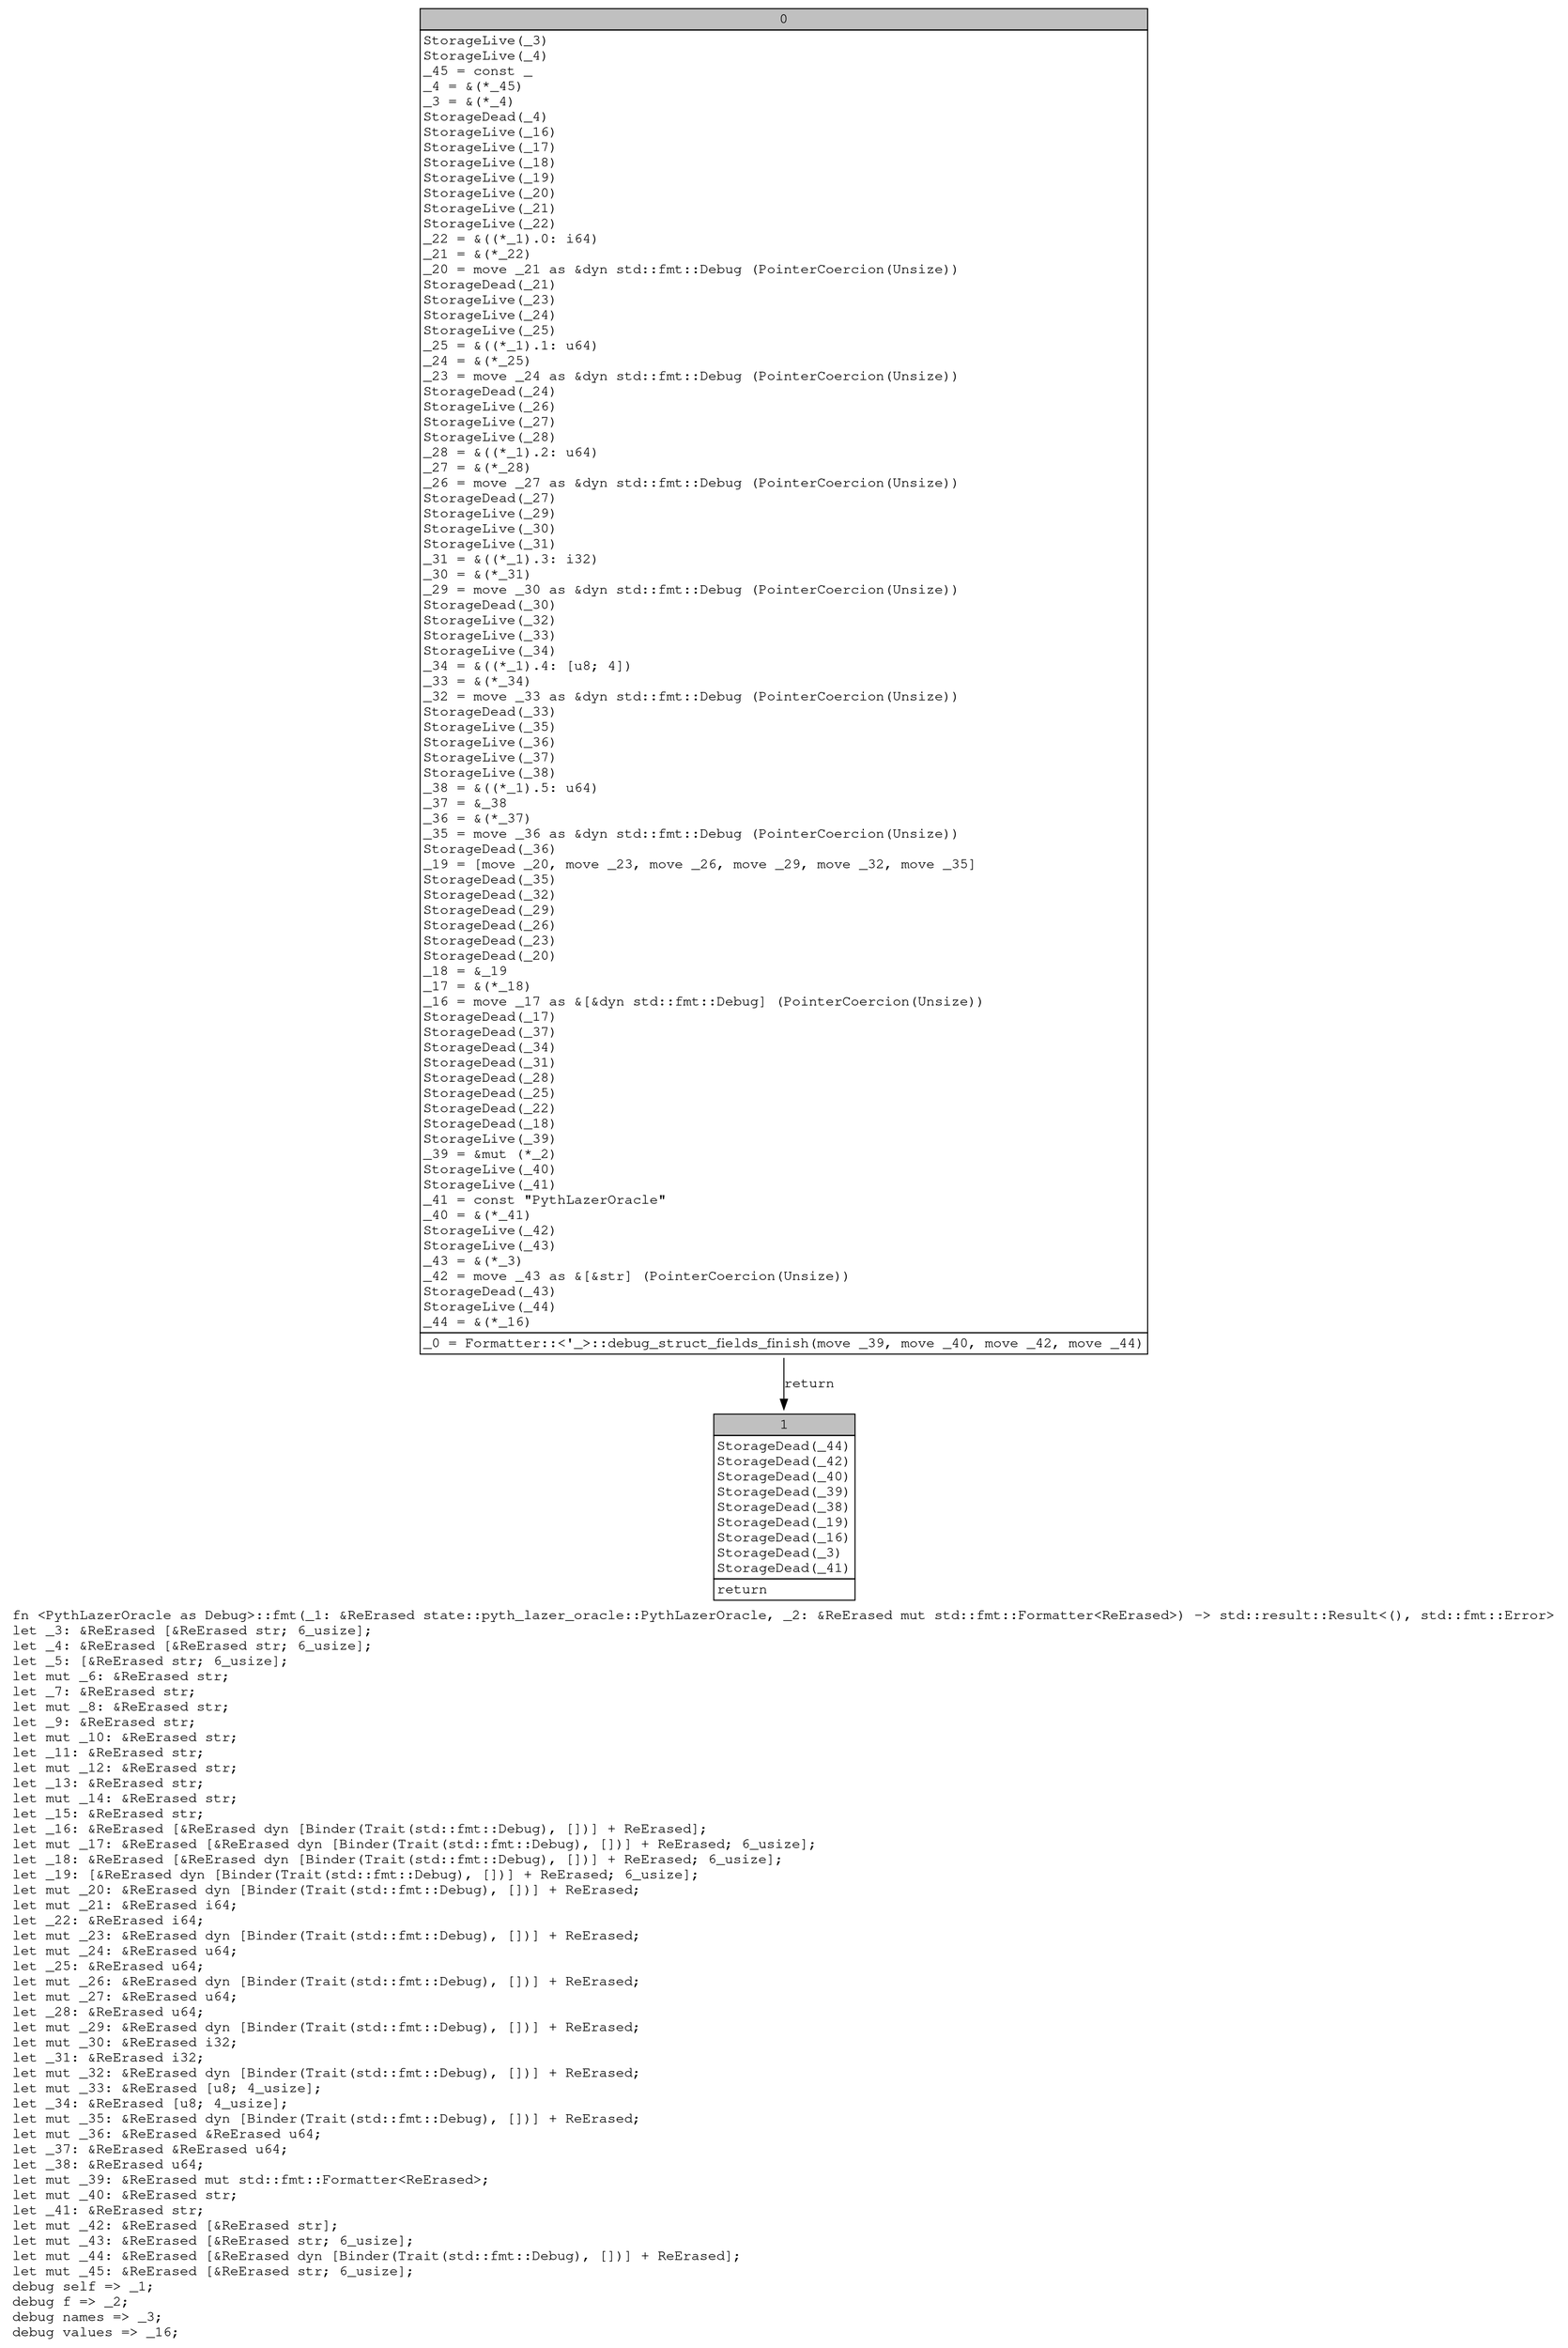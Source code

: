 digraph Mir_0_17574 {
    graph [fontname="Courier, monospace"];
    node [fontname="Courier, monospace"];
    edge [fontname="Courier, monospace"];
    label=<fn &lt;PythLazerOracle as Debug&gt;::fmt(_1: &amp;ReErased state::pyth_lazer_oracle::PythLazerOracle, _2: &amp;ReErased mut std::fmt::Formatter&lt;ReErased&gt;) -&gt; std::result::Result&lt;(), std::fmt::Error&gt;<br align="left"/>let _3: &amp;ReErased [&amp;ReErased str; 6_usize];<br align="left"/>let _4: &amp;ReErased [&amp;ReErased str; 6_usize];<br align="left"/>let _5: [&amp;ReErased str; 6_usize];<br align="left"/>let mut _6: &amp;ReErased str;<br align="left"/>let _7: &amp;ReErased str;<br align="left"/>let mut _8: &amp;ReErased str;<br align="left"/>let _9: &amp;ReErased str;<br align="left"/>let mut _10: &amp;ReErased str;<br align="left"/>let _11: &amp;ReErased str;<br align="left"/>let mut _12: &amp;ReErased str;<br align="left"/>let _13: &amp;ReErased str;<br align="left"/>let mut _14: &amp;ReErased str;<br align="left"/>let _15: &amp;ReErased str;<br align="left"/>let _16: &amp;ReErased [&amp;ReErased dyn [Binder(Trait(std::fmt::Debug), [])] + ReErased];<br align="left"/>let mut _17: &amp;ReErased [&amp;ReErased dyn [Binder(Trait(std::fmt::Debug), [])] + ReErased; 6_usize];<br align="left"/>let _18: &amp;ReErased [&amp;ReErased dyn [Binder(Trait(std::fmt::Debug), [])] + ReErased; 6_usize];<br align="left"/>let _19: [&amp;ReErased dyn [Binder(Trait(std::fmt::Debug), [])] + ReErased; 6_usize];<br align="left"/>let mut _20: &amp;ReErased dyn [Binder(Trait(std::fmt::Debug), [])] + ReErased;<br align="left"/>let mut _21: &amp;ReErased i64;<br align="left"/>let _22: &amp;ReErased i64;<br align="left"/>let mut _23: &amp;ReErased dyn [Binder(Trait(std::fmt::Debug), [])] + ReErased;<br align="left"/>let mut _24: &amp;ReErased u64;<br align="left"/>let _25: &amp;ReErased u64;<br align="left"/>let mut _26: &amp;ReErased dyn [Binder(Trait(std::fmt::Debug), [])] + ReErased;<br align="left"/>let mut _27: &amp;ReErased u64;<br align="left"/>let _28: &amp;ReErased u64;<br align="left"/>let mut _29: &amp;ReErased dyn [Binder(Trait(std::fmt::Debug), [])] + ReErased;<br align="left"/>let mut _30: &amp;ReErased i32;<br align="left"/>let _31: &amp;ReErased i32;<br align="left"/>let mut _32: &amp;ReErased dyn [Binder(Trait(std::fmt::Debug), [])] + ReErased;<br align="left"/>let mut _33: &amp;ReErased [u8; 4_usize];<br align="left"/>let _34: &amp;ReErased [u8; 4_usize];<br align="left"/>let mut _35: &amp;ReErased dyn [Binder(Trait(std::fmt::Debug), [])] + ReErased;<br align="left"/>let mut _36: &amp;ReErased &amp;ReErased u64;<br align="left"/>let _37: &amp;ReErased &amp;ReErased u64;<br align="left"/>let _38: &amp;ReErased u64;<br align="left"/>let mut _39: &amp;ReErased mut std::fmt::Formatter&lt;ReErased&gt;;<br align="left"/>let mut _40: &amp;ReErased str;<br align="left"/>let _41: &amp;ReErased str;<br align="left"/>let mut _42: &amp;ReErased [&amp;ReErased str];<br align="left"/>let mut _43: &amp;ReErased [&amp;ReErased str; 6_usize];<br align="left"/>let mut _44: &amp;ReErased [&amp;ReErased dyn [Binder(Trait(std::fmt::Debug), [])] + ReErased];<br align="left"/>let mut _45: &amp;ReErased [&amp;ReErased str; 6_usize];<br align="left"/>debug self =&gt; _1;<br align="left"/>debug f =&gt; _2;<br align="left"/>debug names =&gt; _3;<br align="left"/>debug values =&gt; _16;<br align="left"/>>;
    bb0__0_17574 [shape="none", label=<<table border="0" cellborder="1" cellspacing="0"><tr><td bgcolor="gray" align="center" colspan="1">0</td></tr><tr><td align="left" balign="left">StorageLive(_3)<br/>StorageLive(_4)<br/>_45 = const _<br/>_4 = &amp;(*_45)<br/>_3 = &amp;(*_4)<br/>StorageDead(_4)<br/>StorageLive(_16)<br/>StorageLive(_17)<br/>StorageLive(_18)<br/>StorageLive(_19)<br/>StorageLive(_20)<br/>StorageLive(_21)<br/>StorageLive(_22)<br/>_22 = &amp;((*_1).0: i64)<br/>_21 = &amp;(*_22)<br/>_20 = move _21 as &amp;dyn std::fmt::Debug (PointerCoercion(Unsize))<br/>StorageDead(_21)<br/>StorageLive(_23)<br/>StorageLive(_24)<br/>StorageLive(_25)<br/>_25 = &amp;((*_1).1: u64)<br/>_24 = &amp;(*_25)<br/>_23 = move _24 as &amp;dyn std::fmt::Debug (PointerCoercion(Unsize))<br/>StorageDead(_24)<br/>StorageLive(_26)<br/>StorageLive(_27)<br/>StorageLive(_28)<br/>_28 = &amp;((*_1).2: u64)<br/>_27 = &amp;(*_28)<br/>_26 = move _27 as &amp;dyn std::fmt::Debug (PointerCoercion(Unsize))<br/>StorageDead(_27)<br/>StorageLive(_29)<br/>StorageLive(_30)<br/>StorageLive(_31)<br/>_31 = &amp;((*_1).3: i32)<br/>_30 = &amp;(*_31)<br/>_29 = move _30 as &amp;dyn std::fmt::Debug (PointerCoercion(Unsize))<br/>StorageDead(_30)<br/>StorageLive(_32)<br/>StorageLive(_33)<br/>StorageLive(_34)<br/>_34 = &amp;((*_1).4: [u8; 4])<br/>_33 = &amp;(*_34)<br/>_32 = move _33 as &amp;dyn std::fmt::Debug (PointerCoercion(Unsize))<br/>StorageDead(_33)<br/>StorageLive(_35)<br/>StorageLive(_36)<br/>StorageLive(_37)<br/>StorageLive(_38)<br/>_38 = &amp;((*_1).5: u64)<br/>_37 = &amp;_38<br/>_36 = &amp;(*_37)<br/>_35 = move _36 as &amp;dyn std::fmt::Debug (PointerCoercion(Unsize))<br/>StorageDead(_36)<br/>_19 = [move _20, move _23, move _26, move _29, move _32, move _35]<br/>StorageDead(_35)<br/>StorageDead(_32)<br/>StorageDead(_29)<br/>StorageDead(_26)<br/>StorageDead(_23)<br/>StorageDead(_20)<br/>_18 = &amp;_19<br/>_17 = &amp;(*_18)<br/>_16 = move _17 as &amp;[&amp;dyn std::fmt::Debug] (PointerCoercion(Unsize))<br/>StorageDead(_17)<br/>StorageDead(_37)<br/>StorageDead(_34)<br/>StorageDead(_31)<br/>StorageDead(_28)<br/>StorageDead(_25)<br/>StorageDead(_22)<br/>StorageDead(_18)<br/>StorageLive(_39)<br/>_39 = &amp;mut (*_2)<br/>StorageLive(_40)<br/>StorageLive(_41)<br/>_41 = const &quot;PythLazerOracle&quot;<br/>_40 = &amp;(*_41)<br/>StorageLive(_42)<br/>StorageLive(_43)<br/>_43 = &amp;(*_3)<br/>_42 = move _43 as &amp;[&amp;str] (PointerCoercion(Unsize))<br/>StorageDead(_43)<br/>StorageLive(_44)<br/>_44 = &amp;(*_16)<br/></td></tr><tr><td align="left">_0 = Formatter::&lt;'_&gt;::debug_struct_fields_finish(move _39, move _40, move _42, move _44)</td></tr></table>>];
    bb1__0_17574 [shape="none", label=<<table border="0" cellborder="1" cellspacing="0"><tr><td bgcolor="gray" align="center" colspan="1">1</td></tr><tr><td align="left" balign="left">StorageDead(_44)<br/>StorageDead(_42)<br/>StorageDead(_40)<br/>StorageDead(_39)<br/>StorageDead(_38)<br/>StorageDead(_19)<br/>StorageDead(_16)<br/>StorageDead(_3)<br/>StorageDead(_41)<br/></td></tr><tr><td align="left">return</td></tr></table>>];
    bb0__0_17574 -> bb1__0_17574 [label="return"];
}
